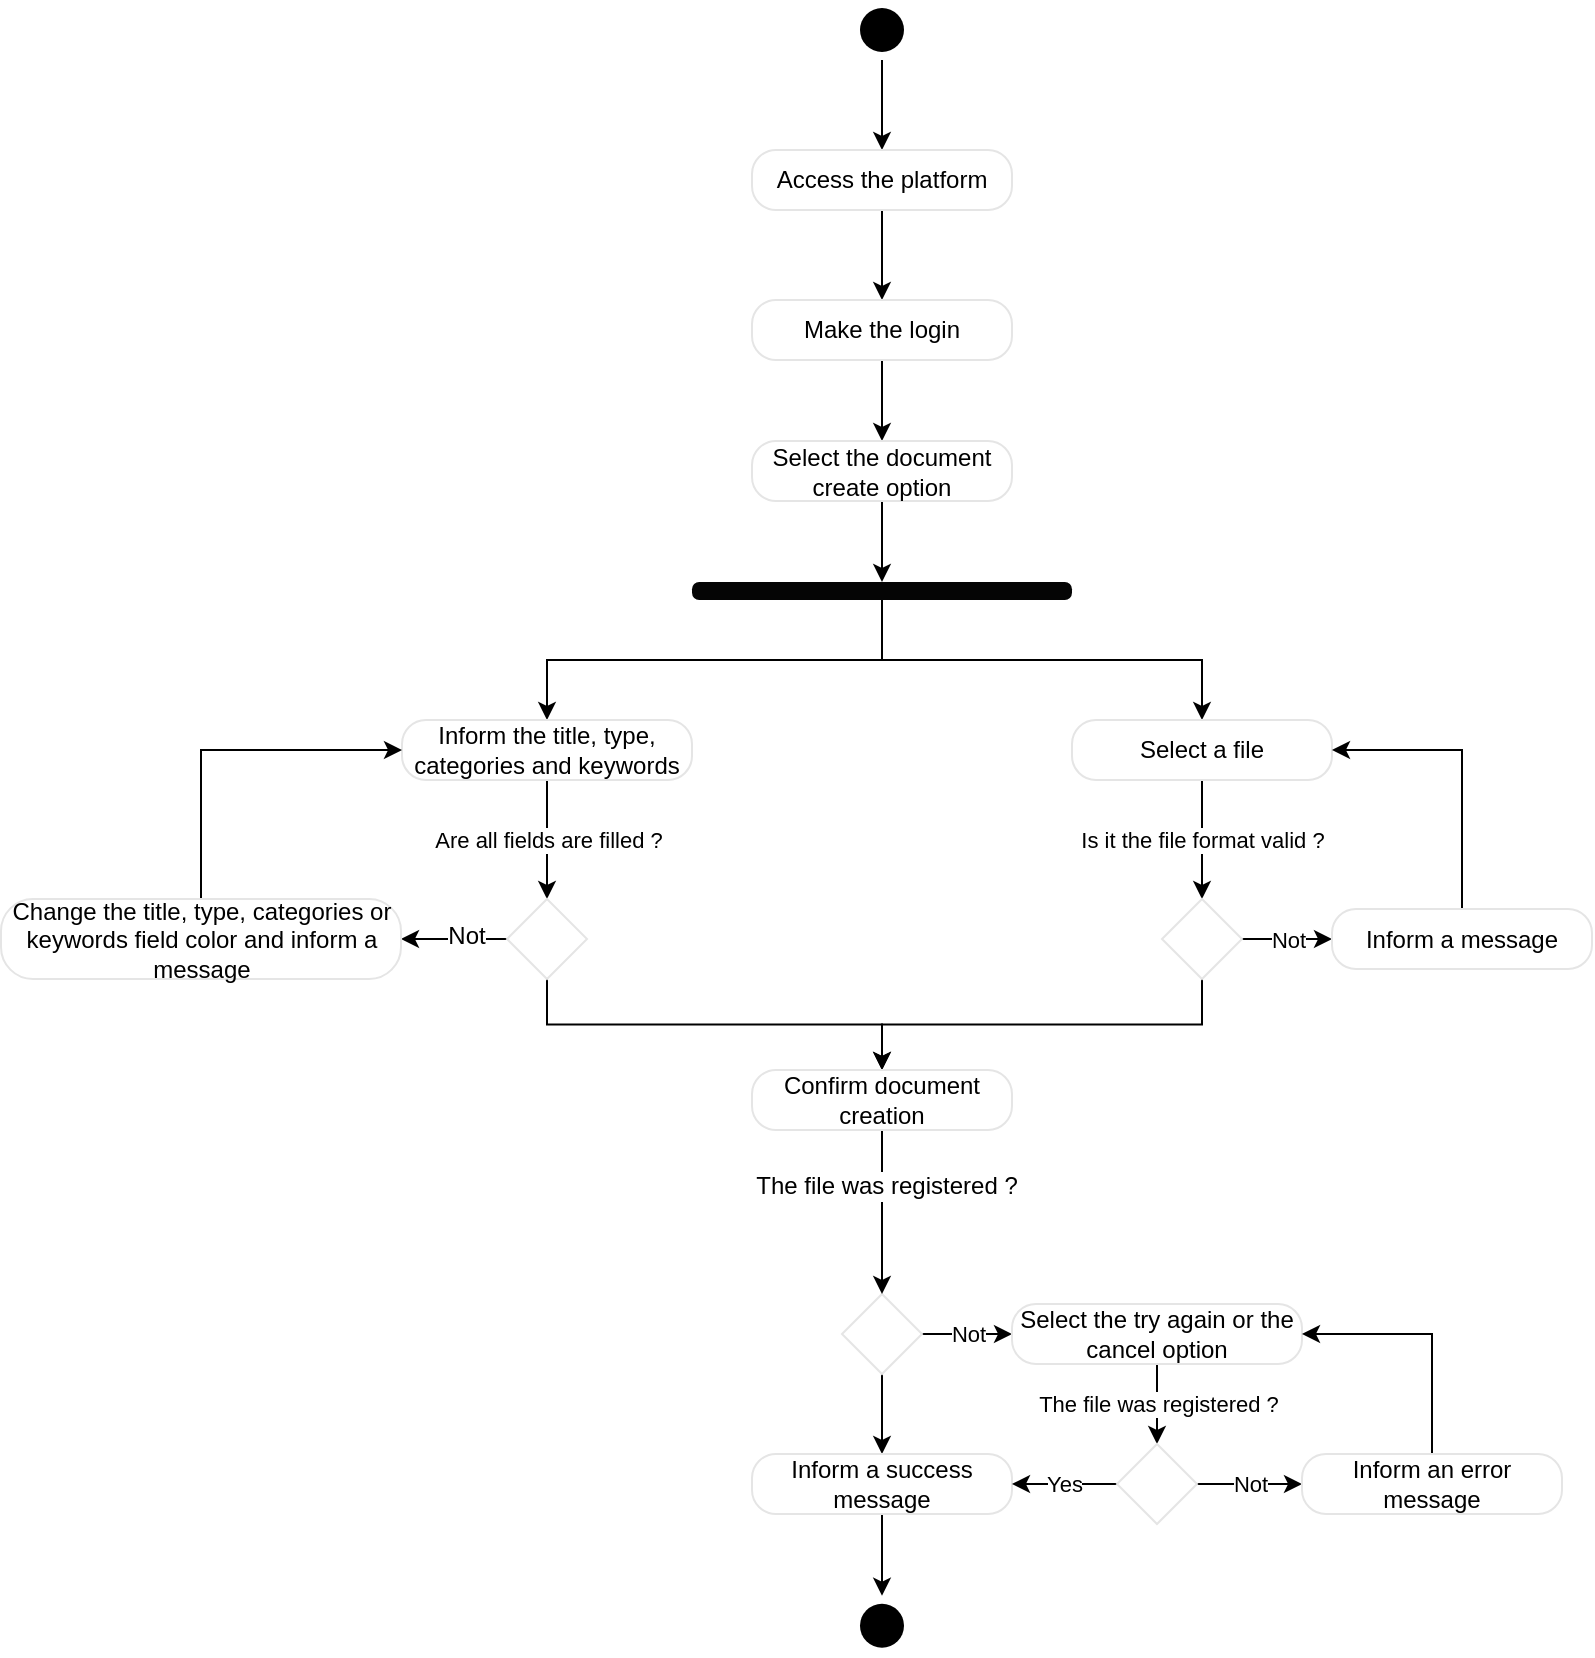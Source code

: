 <mxfile version="10.6.7" type="device"><diagram id="WFpB8vcNrH7p7pJ3ZmiU" name="Page-1"><mxGraphModel dx="1478" dy="319" grid="1" gridSize="10" guides="1" tooltips="1" connect="1" arrows="1" fold="1" page="1" pageScale="1" pageWidth="827" pageHeight="1169" math="0" shadow="0"><root><mxCell id="0"/><mxCell id="1" parent="0"/><mxCell id="CXE8C3VurND8vPaSKY2t-8" style="edgeStyle=orthogonalEdgeStyle;rounded=0;orthogonalLoop=1;jettySize=auto;html=1;exitX=0.5;exitY=1;exitDx=0;exitDy=0;" parent="1" source="CXE8C3VurND8vPaSKY2t-4" target="CXE8C3VurND8vPaSKY2t-6" edge="1"><mxGeometry relative="1" as="geometry"/></mxCell><mxCell id="CXE8C3VurND8vPaSKY2t-4" value="" style="ellipse;html=1;shape=startState;fillColor=#000000;strokeColor=none;" parent="1" vertex="1"><mxGeometry x="325" y="155" width="30" height="30" as="geometry"/></mxCell><mxCell id="CXE8C3VurND8vPaSKY2t-14" style="edgeStyle=orthogonalEdgeStyle;rounded=0;orthogonalLoop=1;jettySize=auto;html=1;" parent="1" source="CXE8C3VurND8vPaSKY2t-6" target="CXE8C3VurND8vPaSKY2t-11" edge="1"><mxGeometry relative="1" as="geometry"/></mxCell><mxCell id="CXE8C3VurND8vPaSKY2t-6" value="Access the platform" style="rounded=1;whiteSpace=wrap;html=1;arcSize=40;fontColor=#000000;fillColor=#FFFFFF;strokeColor=#e5e5e5;" parent="1" vertex="1"><mxGeometry x="275" y="230" width="130" height="30" as="geometry"/></mxCell><mxCell id="CXE8C3VurND8vPaSKY2t-33" style="edgeStyle=orthogonalEdgeStyle;rounded=0;orthogonalLoop=1;jettySize=auto;html=1;exitX=0.5;exitY=1;exitDx=0;exitDy=0;entryX=0.5;entryY=0;entryDx=0;entryDy=0;" parent="1" source="CXE8C3VurND8vPaSKY2t-11" target="CXE8C3VurND8vPaSKY2t-32" edge="1"><mxGeometry relative="1" as="geometry"/></mxCell><mxCell id="CXE8C3VurND8vPaSKY2t-11" value="Make the login&lt;br&gt;" style="rounded=1;whiteSpace=wrap;html=1;arcSize=40;fontColor=#000000;fillColor=#FFFFFF;strokeColor=#e5e5e5;" parent="1" vertex="1"><mxGeometry x="275" y="305" width="130" height="30" as="geometry"/></mxCell><mxCell id="CXE8C3VurND8vPaSKY2t-35" style="edgeStyle=orthogonalEdgeStyle;rounded=0;orthogonalLoop=1;jettySize=auto;html=1;exitX=0.5;exitY=1;exitDx=0;exitDy=0;entryX=0.5;entryY=0;entryDx=0;entryDy=0;" parent="1" source="CXE8C3VurND8vPaSKY2t-32" target="CXE8C3VurND8vPaSKY2t-34" edge="1"><mxGeometry relative="1" as="geometry"/></mxCell><mxCell id="CXE8C3VurND8vPaSKY2t-32" value="Select the document create option&lt;br&gt;" style="rounded=1;whiteSpace=wrap;html=1;arcSize=40;fontColor=#000000;fillColor=#FFFFFF;strokeColor=#e5e5e5;" parent="1" vertex="1"><mxGeometry x="275" y="375.5" width="130" height="30" as="geometry"/></mxCell><mxCell id="CXE8C3VurND8vPaSKY2t-38" style="edgeStyle=orthogonalEdgeStyle;rounded=0;orthogonalLoop=1;jettySize=auto;html=1;" parent="1" source="CXE8C3VurND8vPaSKY2t-34" target="CXE8C3VurND8vPaSKY2t-37" edge="1"><mxGeometry relative="1" as="geometry"/></mxCell><mxCell id="CXE8C3VurND8vPaSKY2t-39" style="edgeStyle=orthogonalEdgeStyle;rounded=0;orthogonalLoop=1;jettySize=auto;html=1;" parent="1" source="CXE8C3VurND8vPaSKY2t-34" target="CXE8C3VurND8vPaSKY2t-36" edge="1"><mxGeometry relative="1" as="geometry"/></mxCell><mxCell id="CXE8C3VurND8vPaSKY2t-34" value="" style="rounded=1;whiteSpace=wrap;html=1;arcSize=40;fontColor=#000000;fillColor=#050505;strokeColor=none;" parent="1" vertex="1"><mxGeometry x="245" y="446" width="190" height="9" as="geometry"/></mxCell><mxCell id="CXE8C3VurND8vPaSKY2t-42" value="Is it the file format valid ?" style="edgeStyle=orthogonalEdgeStyle;rounded=0;orthogonalLoop=1;jettySize=auto;html=1;exitX=0.5;exitY=1;exitDx=0;exitDy=0;entryX=0.5;entryY=0;entryDx=0;entryDy=0;" parent="1" source="CXE8C3VurND8vPaSKY2t-36" target="CXE8C3VurND8vPaSKY2t-40" edge="1"><mxGeometry relative="1" as="geometry"/></mxCell><mxCell id="CXE8C3VurND8vPaSKY2t-36" value="Select a file&lt;br&gt;" style="rounded=1;whiteSpace=wrap;html=1;arcSize=40;fontColor=#000000;fillColor=#FFFFFF;strokeColor=#e5e5e5;" parent="1" vertex="1"><mxGeometry x="435" y="515" width="130" height="30" as="geometry"/></mxCell><mxCell id="CXE8C3VurND8vPaSKY2t-44" value="Are&amp;nbsp;all fields are filled ?" style="edgeStyle=orthogonalEdgeStyle;rounded=0;orthogonalLoop=1;jettySize=auto;html=1;entryX=0.5;entryY=0;entryDx=0;entryDy=0;" parent="1" source="CXE8C3VurND8vPaSKY2t-37" target="CXE8C3VurND8vPaSKY2t-41" edge="1"><mxGeometry relative="1" as="geometry"/></mxCell><mxCell id="CXE8C3VurND8vPaSKY2t-37" value="Inform the title, type, categories and keywords&lt;br&gt;" style="rounded=1;whiteSpace=wrap;html=1;arcSize=40;fontColor=#000000;fillColor=#FFFFFF;strokeColor=#e5e5e5;" parent="1" vertex="1"><mxGeometry x="100" y="515" width="145" height="30" as="geometry"/></mxCell><mxCell id="CXE8C3VurND8vPaSKY2t-50" value="Not" style="edgeStyle=orthogonalEdgeStyle;rounded=0;orthogonalLoop=1;jettySize=auto;html=1;exitX=1;exitY=0.5;exitDx=0;exitDy=0;" parent="1" source="CXE8C3VurND8vPaSKY2t-40" target="CXE8C3VurND8vPaSKY2t-49" edge="1"><mxGeometry relative="1" as="geometry"/></mxCell><mxCell id="CXE8C3VurND8vPaSKY2t-62" style="edgeStyle=orthogonalEdgeStyle;rounded=0;orthogonalLoop=1;jettySize=auto;html=1;exitX=0.5;exitY=1;exitDx=0;exitDy=0;entryX=0.5;entryY=0;entryDx=0;entryDy=0;" parent="1" source="CXE8C3VurND8vPaSKY2t-40" target="CXE8C3VurND8vPaSKY2t-60" edge="1"><mxGeometry relative="1" as="geometry"/></mxCell><mxCell id="CXE8C3VurND8vPaSKY2t-40" value="" style="rhombus;whiteSpace=wrap;html=1;strokeColor=#e5e5e5;fillColor=#FFFFFF;" parent="1" vertex="1"><mxGeometry x="480" y="604.5" width="40" height="40" as="geometry"/></mxCell><mxCell id="CXE8C3VurND8vPaSKY2t-53" style="edgeStyle=orthogonalEdgeStyle;rounded=0;orthogonalLoop=1;jettySize=auto;html=1;exitX=0;exitY=0.5;exitDx=0;exitDy=0;entryX=1;entryY=0.5;entryDx=0;entryDy=0;" parent="1" source="CXE8C3VurND8vPaSKY2t-41" target="CXE8C3VurND8vPaSKY2t-52" edge="1"><mxGeometry relative="1" as="geometry"/></mxCell><mxCell id="CXE8C3VurND8vPaSKY2t-56" value="Not" style="text;html=1;resizable=0;points=[];align=center;verticalAlign=middle;labelBackgroundColor=#ffffff;" parent="CXE8C3VurND8vPaSKY2t-53" vertex="1" connectable="0"><mxGeometry x="-0.214" y="-2" relative="1" as="geometry"><mxPoint as="offset"/></mxGeometry></mxCell><mxCell id="CXE8C3VurND8vPaSKY2t-61" style="edgeStyle=orthogonalEdgeStyle;rounded=0;orthogonalLoop=1;jettySize=auto;html=1;exitX=0.5;exitY=1;exitDx=0;exitDy=0;" parent="1" source="CXE8C3VurND8vPaSKY2t-41" target="CXE8C3VurND8vPaSKY2t-60" edge="1"><mxGeometry relative="1" as="geometry"/></mxCell><mxCell id="CXE8C3VurND8vPaSKY2t-41" value="" style="rhombus;whiteSpace=wrap;html=1;strokeColor=#e5e5e5;fillColor=#FFFFFF;" parent="1" vertex="1"><mxGeometry x="152.5" y="604.5" width="40" height="40" as="geometry"/></mxCell><mxCell id="CXE8C3VurND8vPaSKY2t-51" style="edgeStyle=orthogonalEdgeStyle;rounded=0;orthogonalLoop=1;jettySize=auto;html=1;exitX=0.5;exitY=0;exitDx=0;exitDy=0;entryX=1;entryY=0.5;entryDx=0;entryDy=0;" parent="1" source="CXE8C3VurND8vPaSKY2t-49" target="CXE8C3VurND8vPaSKY2t-36" edge="1"><mxGeometry relative="1" as="geometry"/></mxCell><mxCell id="CXE8C3VurND8vPaSKY2t-49" value="Inform a message&lt;br&gt;" style="rounded=1;whiteSpace=wrap;html=1;arcSize=40;fontColor=#000000;fillColor=#FFFFFF;strokeColor=#e5e5e5;" parent="1" vertex="1"><mxGeometry x="565" y="609.5" width="130" height="30" as="geometry"/></mxCell><mxCell id="CXE8C3VurND8vPaSKY2t-55" style="edgeStyle=orthogonalEdgeStyle;rounded=0;orthogonalLoop=1;jettySize=auto;html=1;exitX=0.5;exitY=0;exitDx=0;exitDy=0;entryX=0;entryY=0.5;entryDx=0;entryDy=0;" parent="1" source="CXE8C3VurND8vPaSKY2t-52" target="CXE8C3VurND8vPaSKY2t-37" edge="1"><mxGeometry relative="1" as="geometry"/></mxCell><mxCell id="CXE8C3VurND8vPaSKY2t-52" value="Change the title, type, categories or keywords field color and inform a message&lt;br&gt;" style="rounded=1;whiteSpace=wrap;html=1;arcSize=40;fontColor=#000000;fillColor=#FFFFFF;strokeColor=#e5e5e5;" parent="1" vertex="1"><mxGeometry x="-100.5" y="604.5" width="200" height="40" as="geometry"/></mxCell><mxCell id="CXE8C3VurND8vPaSKY2t-70" style="edgeStyle=orthogonalEdgeStyle;rounded=0;orthogonalLoop=1;jettySize=auto;html=1;exitX=0.5;exitY=1;exitDx=0;exitDy=0;" parent="1" source="CXE8C3VurND8vPaSKY2t-57" target="CXE8C3VurND8vPaSKY2t-66" edge="1"><mxGeometry relative="1" as="geometry"/></mxCell><mxCell id="CXE8C3VurND8vPaSKY2t-73" value="Not" style="edgeStyle=orthogonalEdgeStyle;rounded=0;orthogonalLoop=1;jettySize=auto;html=1;exitX=1;exitY=0.5;exitDx=0;exitDy=0;" parent="1" source="CXE8C3VurND8vPaSKY2t-57" target="CXE8C3VurND8vPaSKY2t-72" edge="1"><mxGeometry relative="1" as="geometry"/></mxCell><mxCell id="CXE8C3VurND8vPaSKY2t-57" value="" style="rhombus;whiteSpace=wrap;html=1;strokeColor=#e5e5e5;fillColor=#FFFFFF;" parent="1" vertex="1"><mxGeometry x="320" y="802" width="40" height="40" as="geometry"/></mxCell><mxCell id="CXE8C3VurND8vPaSKY2t-63" style="edgeStyle=orthogonalEdgeStyle;rounded=0;orthogonalLoop=1;jettySize=auto;html=1;exitX=0.5;exitY=1;exitDx=0;exitDy=0;entryX=0.5;entryY=0;entryDx=0;entryDy=0;" parent="1" source="CXE8C3VurND8vPaSKY2t-60" target="CXE8C3VurND8vPaSKY2t-57" edge="1"><mxGeometry relative="1" as="geometry"/></mxCell><mxCell id="CXE8C3VurND8vPaSKY2t-64" value="The file was registered ?" style="text;html=1;resizable=0;points=[];align=center;verticalAlign=middle;labelBackgroundColor=#ffffff;" parent="CXE8C3VurND8vPaSKY2t-63" vertex="1" connectable="0"><mxGeometry x="-0.328" y="2" relative="1" as="geometry"><mxPoint as="offset"/></mxGeometry></mxCell><mxCell id="CXE8C3VurND8vPaSKY2t-60" value="Confirm document creation&lt;br&gt;" style="rounded=1;whiteSpace=wrap;html=1;arcSize=40;fontColor=#000000;fillColor=#FFFFFF;strokeColor=#e5e5e5;" parent="1" vertex="1"><mxGeometry x="275" y="690" width="130" height="30" as="geometry"/></mxCell><mxCell id="CXE8C3VurND8vPaSKY2t-71" style="edgeStyle=orthogonalEdgeStyle;rounded=0;orthogonalLoop=1;jettySize=auto;html=1;exitX=0.5;exitY=1;exitDx=0;exitDy=0;" parent="1" source="CXE8C3VurND8vPaSKY2t-66" target="CXE8C3VurND8vPaSKY2t-68" edge="1"><mxGeometry relative="1" as="geometry"/></mxCell><mxCell id="CXE8C3VurND8vPaSKY2t-66" value="Inform a success message&lt;br&gt;" style="rounded=1;whiteSpace=wrap;html=1;arcSize=40;fontColor=#000000;fillColor=#FFFFFF;strokeColor=#e5e5e5;" parent="1" vertex="1"><mxGeometry x="275" y="882" width="130" height="30" as="geometry"/></mxCell><mxCell id="CXE8C3VurND8vPaSKY2t-68" value="" style="ellipse;html=1;shape=startState;fillColor=#000000;strokeColor=none;" parent="1" vertex="1"><mxGeometry x="325" y="952.862" width="30" height="30" as="geometry"/></mxCell><mxCell id="CXE8C3VurND8vPaSKY2t-80" value="The file was registered ?" style="edgeStyle=orthogonalEdgeStyle;rounded=0;orthogonalLoop=1;jettySize=auto;html=1;exitX=0.5;exitY=1;exitDx=0;exitDy=0;" parent="1" source="CXE8C3VurND8vPaSKY2t-72" target="CXE8C3VurND8vPaSKY2t-74" edge="1"><mxGeometry relative="1" as="geometry"/></mxCell><mxCell id="CXE8C3VurND8vPaSKY2t-72" value="Select the try again or the cancel option&lt;br&gt;" style="rounded=1;whiteSpace=wrap;html=1;arcSize=40;fontColor=#000000;fillColor=#FFFFFF;strokeColor=#e5e5e5;" parent="1" vertex="1"><mxGeometry x="405" y="807" width="145" height="30" as="geometry"/></mxCell><mxCell id="CXE8C3VurND8vPaSKY2t-81" value="Yes" style="edgeStyle=orthogonalEdgeStyle;rounded=0;orthogonalLoop=1;jettySize=auto;html=1;exitX=0;exitY=0.5;exitDx=0;exitDy=0;" parent="1" source="CXE8C3VurND8vPaSKY2t-74" target="CXE8C3VurND8vPaSKY2t-66" edge="1"><mxGeometry relative="1" as="geometry"/></mxCell><mxCell id="CXE8C3VurND8vPaSKY2t-86" value="Not" style="edgeStyle=orthogonalEdgeStyle;rounded=0;orthogonalLoop=1;jettySize=auto;html=1;entryX=0;entryY=0.5;entryDx=0;entryDy=0;" parent="1" source="CXE8C3VurND8vPaSKY2t-74" target="CXE8C3VurND8vPaSKY2t-85" edge="1"><mxGeometry relative="1" as="geometry"/></mxCell><mxCell id="CXE8C3VurND8vPaSKY2t-74" value="" style="rhombus;whiteSpace=wrap;html=1;strokeColor=#e5e5e5;fillColor=#FFFFFF;" parent="1" vertex="1"><mxGeometry x="457.5" y="877" width="40" height="40" as="geometry"/></mxCell><mxCell id="CXE8C3VurND8vPaSKY2t-89" style="edgeStyle=orthogonalEdgeStyle;rounded=0;orthogonalLoop=1;jettySize=auto;html=1;exitX=0.5;exitY=0;exitDx=0;exitDy=0;entryX=1;entryY=0.5;entryDx=0;entryDy=0;" parent="1" source="CXE8C3VurND8vPaSKY2t-85" target="CXE8C3VurND8vPaSKY2t-72" edge="1"><mxGeometry relative="1" as="geometry"/></mxCell><mxCell id="CXE8C3VurND8vPaSKY2t-85" value="Inform an error message&lt;br&gt;" style="rounded=1;whiteSpace=wrap;html=1;arcSize=40;fontColor=#000000;fillColor=#FFFFFF;strokeColor=#e5e5e5;" parent="1" vertex="1"><mxGeometry x="550" y="882" width="130" height="30" as="geometry"/></mxCell></root></mxGraphModel></diagram></mxfile>